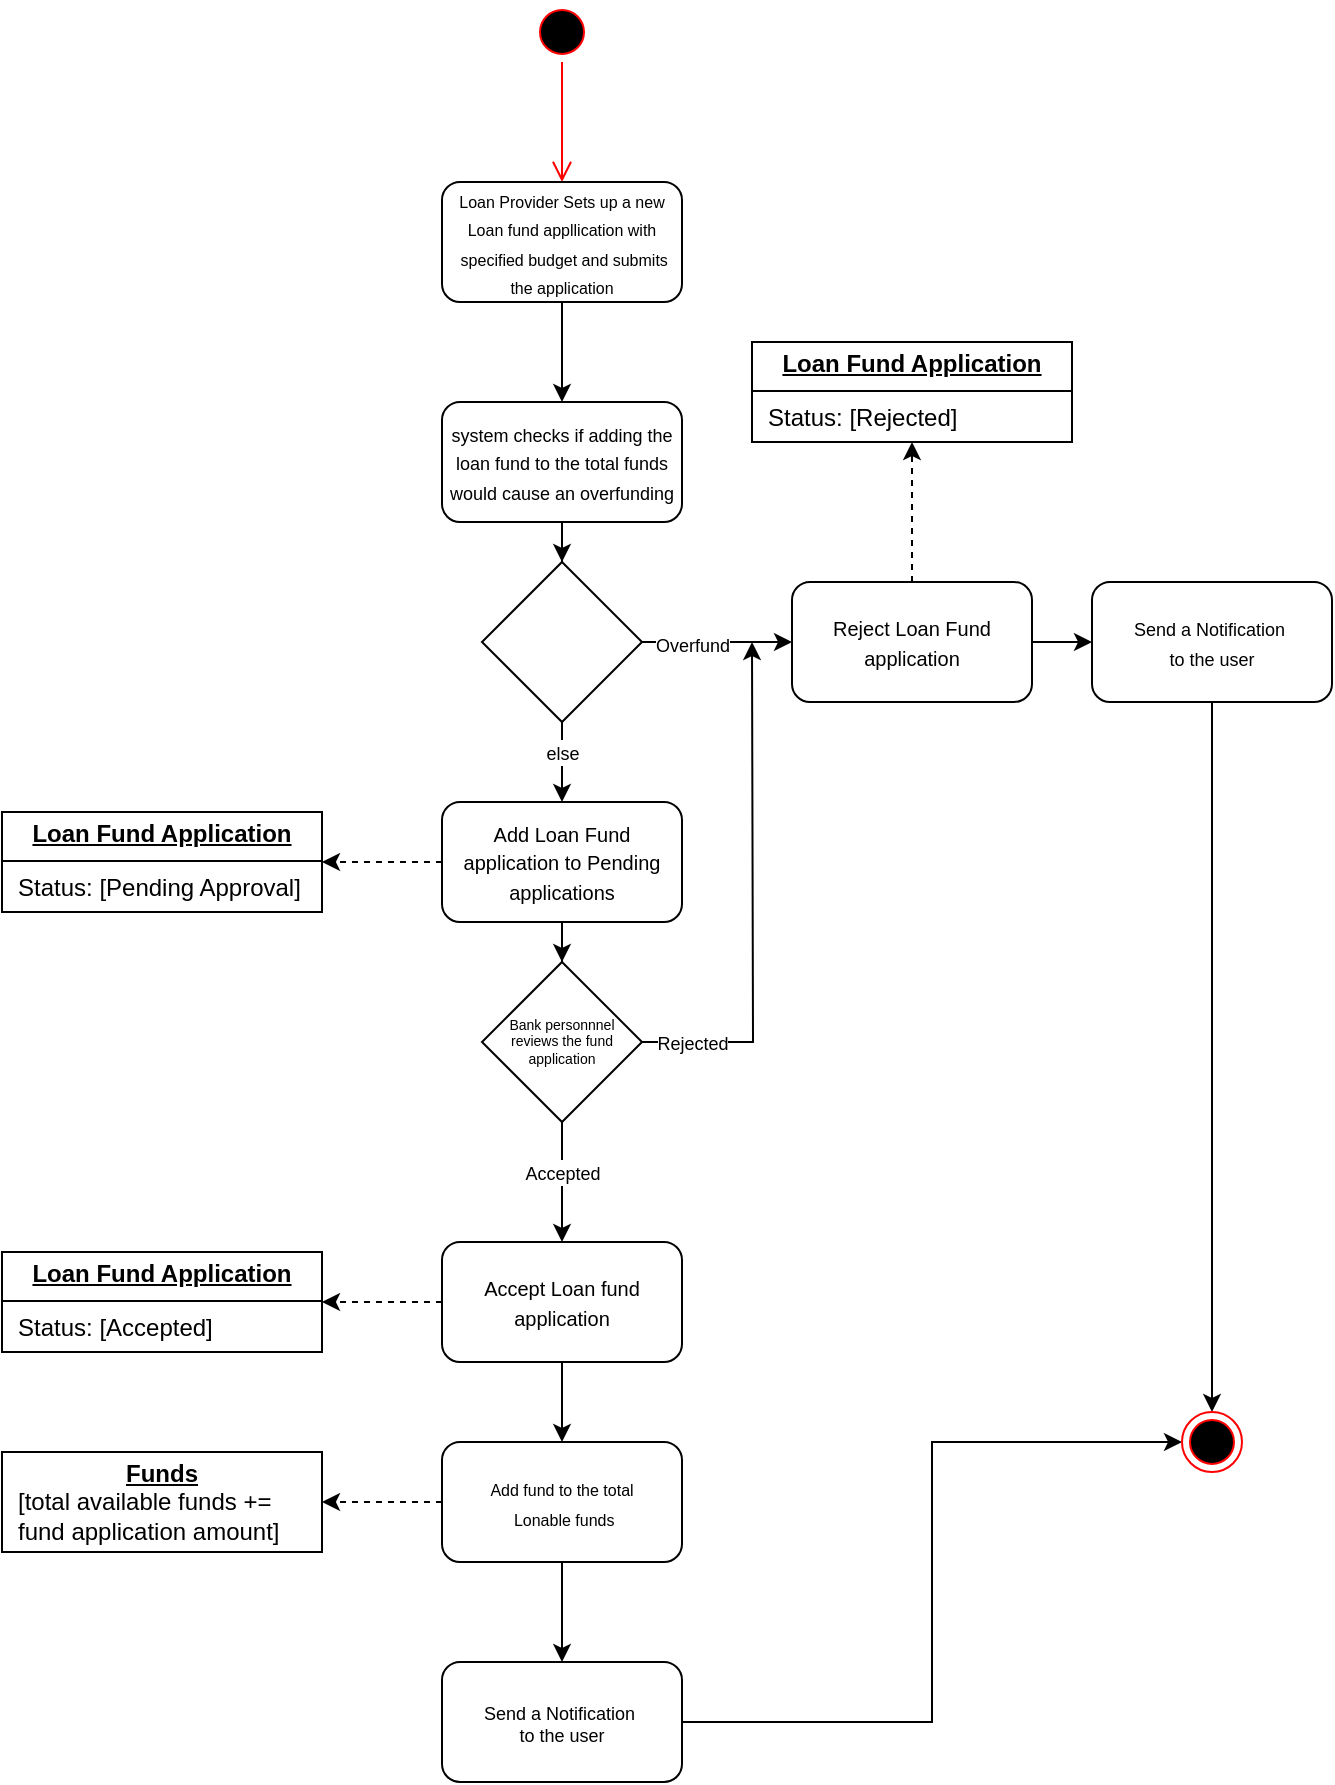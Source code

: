 <mxfile version="24.7.17" pages="2">
  <diagram name="new loan fund" id="ZW0l2_sedRXLOoNL3_jT">
    <mxGraphModel dx="1185" dy="703" grid="1" gridSize="10" guides="1" tooltips="1" connect="1" arrows="1" fold="1" page="1" pageScale="1" pageWidth="850" pageHeight="1100" math="0" shadow="0">
      <root>
        <mxCell id="0" />
        <mxCell id="1" parent="0" />
        <mxCell id="G8XLZMd1cO9eub7UNu7E-1" value="" style="ellipse;html=1;shape=startState;fillColor=#000000;strokeColor=#ff0000;" vertex="1" parent="1">
          <mxGeometry x="275" y="110" width="30" height="30" as="geometry" />
        </mxCell>
        <mxCell id="G8XLZMd1cO9eub7UNu7E-2" value="" style="edgeStyle=orthogonalEdgeStyle;html=1;verticalAlign=bottom;endArrow=open;endSize=8;strokeColor=#ff0000;rounded=0;" edge="1" source="G8XLZMd1cO9eub7UNu7E-1" parent="1">
          <mxGeometry relative="1" as="geometry">
            <mxPoint x="290" y="200" as="targetPoint" />
          </mxGeometry>
        </mxCell>
        <mxCell id="G8XLZMd1cO9eub7UNu7E-5" style="edgeStyle=orthogonalEdgeStyle;rounded=0;orthogonalLoop=1;jettySize=auto;html=1;" edge="1" parent="1" source="G8XLZMd1cO9eub7UNu7E-3">
          <mxGeometry relative="1" as="geometry">
            <mxPoint x="290" y="310" as="targetPoint" />
          </mxGeometry>
        </mxCell>
        <mxCell id="G8XLZMd1cO9eub7UNu7E-3" value="&lt;font style=&quot;font-size: 8px;&quot;&gt;Loan Provider Sets up a new Loan fund appllication with&lt;/font&gt;&lt;div&gt;&lt;font style=&quot;font-size: 8px;&quot;&gt;&amp;nbsp;specified budget and submits the application&lt;/font&gt;&lt;/div&gt;" style="rounded=1;whiteSpace=wrap;html=1;" vertex="1" parent="1">
          <mxGeometry x="230" y="200" width="120" height="60" as="geometry" />
        </mxCell>
        <mxCell id="G8XLZMd1cO9eub7UNu7E-25" style="edgeStyle=orthogonalEdgeStyle;rounded=0;orthogonalLoop=1;jettySize=auto;html=1;exitX=1;exitY=0.5;exitDx=0;exitDy=0;" edge="1" parent="1" source="G8XLZMd1cO9eub7UNu7E-6">
          <mxGeometry relative="1" as="geometry">
            <mxPoint x="385" y="430" as="targetPoint" />
          </mxGeometry>
        </mxCell>
        <mxCell id="G8XLZMd1cO9eub7UNu7E-28" value="&lt;font style=&quot;font-size: 9px;&quot;&gt;Rejected&lt;/font&gt;" style="edgeLabel;html=1;align=center;verticalAlign=middle;resizable=0;points=[];" vertex="1" connectable="0" parent="G8XLZMd1cO9eub7UNu7E-25">
          <mxGeometry x="-0.729" y="-1" relative="1" as="geometry">
            <mxPoint x="-10" y="-1" as="offset" />
          </mxGeometry>
        </mxCell>
        <mxCell id="G8XLZMd1cO9eub7UNu7E-26" style="edgeStyle=orthogonalEdgeStyle;rounded=0;orthogonalLoop=1;jettySize=auto;html=1;exitX=0.5;exitY=1;exitDx=0;exitDy=0;" edge="1" parent="1" source="G8XLZMd1cO9eub7UNu7E-6" target="G8XLZMd1cO9eub7UNu7E-14">
          <mxGeometry relative="1" as="geometry" />
        </mxCell>
        <mxCell id="G8XLZMd1cO9eub7UNu7E-29" value="&lt;font style=&quot;font-size: 9px;&quot;&gt;Accepted&lt;/font&gt;" style="edgeLabel;html=1;align=center;verticalAlign=middle;resizable=0;points=[];" vertex="1" connectable="0" parent="G8XLZMd1cO9eub7UNu7E-26">
          <mxGeometry x="0.489" relative="1" as="geometry">
            <mxPoint y="-20" as="offset" />
          </mxGeometry>
        </mxCell>
        <mxCell id="G8XLZMd1cO9eub7UNu7E-6" value="&lt;font style=&quot;font-size: 7px;&quot;&gt;Bank personnnel&lt;/font&gt;&lt;div style=&quot;font-size: 7px;&quot;&gt;&lt;font style=&quot;font-size: 7px;&quot;&gt;&amp;nbsp;reviews the fund&amp;nbsp;&lt;/font&gt;&lt;/div&gt;&lt;div style=&quot;font-size: 7px;&quot;&gt;&lt;font style=&quot;font-size: 7px;&quot;&gt;application&lt;/font&gt;&lt;/div&gt;" style="rhombus;whiteSpace=wrap;html=1;fontSize=5;" vertex="1" parent="1">
          <mxGeometry x="250" y="590" width="80" height="80" as="geometry" />
        </mxCell>
        <mxCell id="G8XLZMd1cO9eub7UNu7E-18" style="edgeStyle=orthogonalEdgeStyle;rounded=0;orthogonalLoop=1;jettySize=auto;html=1;exitX=1;exitY=0.5;exitDx=0;exitDy=0;" edge="1" parent="1" source="G8XLZMd1cO9eub7UNu7E-7" target="G8XLZMd1cO9eub7UNu7E-12">
          <mxGeometry relative="1" as="geometry" />
        </mxCell>
        <mxCell id="G8XLZMd1cO9eub7UNu7E-22" value="&lt;font style=&quot;font-size: 9px;&quot;&gt;Overfund&lt;/font&gt;" style="edgeLabel;html=1;align=center;verticalAlign=middle;resizable=0;points=[];" vertex="1" connectable="0" parent="G8XLZMd1cO9eub7UNu7E-18">
          <mxGeometry x="-0.333" y="-1" relative="1" as="geometry">
            <mxPoint as="offset" />
          </mxGeometry>
        </mxCell>
        <mxCell id="G8XLZMd1cO9eub7UNu7E-23" style="edgeStyle=orthogonalEdgeStyle;rounded=0;orthogonalLoop=1;jettySize=auto;html=1;exitX=0.5;exitY=1;exitDx=0;exitDy=0;entryX=0.5;entryY=0;entryDx=0;entryDy=0;" edge="1" parent="1" source="G8XLZMd1cO9eub7UNu7E-7" target="G8XLZMd1cO9eub7UNu7E-15">
          <mxGeometry relative="1" as="geometry" />
        </mxCell>
        <mxCell id="G8XLZMd1cO9eub7UNu7E-30" value="&lt;font style=&quot;font-size: 9px;&quot;&gt;else&lt;/font&gt;" style="edgeLabel;html=1;align=center;verticalAlign=middle;resizable=0;points=[];" vertex="1" connectable="0" parent="G8XLZMd1cO9eub7UNu7E-23">
          <mxGeometry x="-0.267" relative="1" as="geometry">
            <mxPoint as="offset" />
          </mxGeometry>
        </mxCell>
        <mxCell id="G8XLZMd1cO9eub7UNu7E-7" value="" style="rhombus;whiteSpace=wrap;html=1;" vertex="1" parent="1">
          <mxGeometry x="250" y="390" width="80" height="80" as="geometry" />
        </mxCell>
        <mxCell id="G8XLZMd1cO9eub7UNu7E-17" style="edgeStyle=orthogonalEdgeStyle;rounded=0;orthogonalLoop=1;jettySize=auto;html=1;exitX=0.5;exitY=1;exitDx=0;exitDy=0;" edge="1" parent="1" source="G8XLZMd1cO9eub7UNu7E-9" target="G8XLZMd1cO9eub7UNu7E-7">
          <mxGeometry relative="1" as="geometry" />
        </mxCell>
        <mxCell id="G8XLZMd1cO9eub7UNu7E-9" value="&lt;font style=&quot;font-size: 9px;&quot;&gt;system checks if adding the loan fund to the total funds would cause an overfunding&lt;/font&gt;" style="rounded=1;whiteSpace=wrap;html=1;" vertex="1" parent="1">
          <mxGeometry x="230" y="310" width="120" height="60" as="geometry" />
        </mxCell>
        <mxCell id="G8XLZMd1cO9eub7UNu7E-33" style="edgeStyle=orthogonalEdgeStyle;rounded=0;orthogonalLoop=1;jettySize=auto;html=1;entryX=0.5;entryY=0;entryDx=0;entryDy=0;" edge="1" parent="1" source="G8XLZMd1cO9eub7UNu7E-11" target="G8XLZMd1cO9eub7UNu7E-31">
          <mxGeometry relative="1" as="geometry" />
        </mxCell>
        <mxCell id="G8XLZMd1cO9eub7UNu7E-11" value="&lt;font style=&quot;font-size: 9px;&quot;&gt;Send a Notification&amp;nbsp;&lt;/font&gt;&lt;div&gt;&lt;font style=&quot;font-size: 9px;&quot;&gt;to the user&lt;/font&gt;&lt;/div&gt;" style="rounded=1;whiteSpace=wrap;html=1;" vertex="1" parent="1">
          <mxGeometry x="555" y="400" width="120" height="60" as="geometry" />
        </mxCell>
        <mxCell id="G8XLZMd1cO9eub7UNu7E-19" style="edgeStyle=orthogonalEdgeStyle;rounded=0;orthogonalLoop=1;jettySize=auto;html=1;exitX=1;exitY=0.5;exitDx=0;exitDy=0;" edge="1" parent="1" source="G8XLZMd1cO9eub7UNu7E-12" target="G8XLZMd1cO9eub7UNu7E-11">
          <mxGeometry relative="1" as="geometry" />
        </mxCell>
        <mxCell id="x7sW0qc9jUwf01CyG0Ri-3" style="edgeStyle=orthogonalEdgeStyle;rounded=0;orthogonalLoop=1;jettySize=auto;html=1;entryX=0.5;entryY=1;entryDx=0;entryDy=0;dashed=1;" edge="1" parent="1" source="G8XLZMd1cO9eub7UNu7E-12" target="x7sW0qc9jUwf01CyG0Ri-2">
          <mxGeometry relative="1" as="geometry" />
        </mxCell>
        <mxCell id="G8XLZMd1cO9eub7UNu7E-12" value="&lt;font size=&quot;1&quot;&gt;Reject Loan Fund application&lt;/font&gt;" style="rounded=1;whiteSpace=wrap;html=1;" vertex="1" parent="1">
          <mxGeometry x="405" y="400" width="120" height="60" as="geometry" />
        </mxCell>
        <mxCell id="vPiHQ5kCz_6wOHT5Pcga-2" style="edgeStyle=orthogonalEdgeStyle;rounded=0;orthogonalLoop=1;jettySize=auto;html=1;exitX=0.5;exitY=1;exitDx=0;exitDy=0;entryX=0.5;entryY=0;entryDx=0;entryDy=0;" edge="1" parent="1" source="G8XLZMd1cO9eub7UNu7E-14" target="vPiHQ5kCz_6wOHT5Pcga-1">
          <mxGeometry relative="1" as="geometry" />
        </mxCell>
        <mxCell id="x7sW0qc9jUwf01CyG0Ri-7" style="edgeStyle=orthogonalEdgeStyle;rounded=0;orthogonalLoop=1;jettySize=auto;html=1;dashed=1;" edge="1" parent="1" source="G8XLZMd1cO9eub7UNu7E-14" target="x7sW0qc9jUwf01CyG0Ri-5">
          <mxGeometry relative="1" as="geometry" />
        </mxCell>
        <mxCell id="G8XLZMd1cO9eub7UNu7E-14" value="&lt;font size=&quot;1&quot;&gt;Accept Loan fund application&lt;/font&gt;" style="rounded=1;whiteSpace=wrap;html=1;" vertex="1" parent="1">
          <mxGeometry x="230" y="730" width="120" height="60" as="geometry" />
        </mxCell>
        <mxCell id="G8XLZMd1cO9eub7UNu7E-24" style="edgeStyle=orthogonalEdgeStyle;rounded=0;orthogonalLoop=1;jettySize=auto;html=1;exitX=0.5;exitY=1;exitDx=0;exitDy=0;" edge="1" parent="1" source="G8XLZMd1cO9eub7UNu7E-15" target="G8XLZMd1cO9eub7UNu7E-6">
          <mxGeometry relative="1" as="geometry" />
        </mxCell>
        <mxCell id="x7sW0qc9jUwf01CyG0Ri-6" style="edgeStyle=orthogonalEdgeStyle;rounded=0;orthogonalLoop=1;jettySize=auto;html=1;dashed=1;" edge="1" parent="1" source="G8XLZMd1cO9eub7UNu7E-15" target="x7sW0qc9jUwf01CyG0Ri-4">
          <mxGeometry relative="1" as="geometry" />
        </mxCell>
        <mxCell id="G8XLZMd1cO9eub7UNu7E-15" value="&lt;font size=&quot;1&quot;&gt;Add Loan Fund application to Pending applications&lt;/font&gt;" style="rounded=1;whiteSpace=wrap;html=1;" vertex="1" parent="1">
          <mxGeometry x="230" y="510" width="120" height="60" as="geometry" />
        </mxCell>
        <mxCell id="G8XLZMd1cO9eub7UNu7E-32" style="edgeStyle=orthogonalEdgeStyle;rounded=0;orthogonalLoop=1;jettySize=auto;html=1;exitX=1;exitY=0.5;exitDx=0;exitDy=0;entryX=0;entryY=0.5;entryDx=0;entryDy=0;" edge="1" parent="1" source="G8XLZMd1cO9eub7UNu7E-16" target="G8XLZMd1cO9eub7UNu7E-31">
          <mxGeometry relative="1" as="geometry" />
        </mxCell>
        <mxCell id="G8XLZMd1cO9eub7UNu7E-16" value="&lt;font style=&quot;font-size: 9px;&quot;&gt;Send a Notification&amp;nbsp;&lt;/font&gt;&lt;div style=&quot;font-size: 9px;&quot;&gt;&lt;font style=&quot;font-size: 9px;&quot;&gt;to the user&lt;/font&gt;&lt;/div&gt;" style="rounded=1;whiteSpace=wrap;html=1;" vertex="1" parent="1">
          <mxGeometry x="230" y="940" width="120" height="60" as="geometry" />
        </mxCell>
        <mxCell id="G8XLZMd1cO9eub7UNu7E-31" value="" style="ellipse;html=1;shape=endState;fillColor=#000000;strokeColor=#ff0000;" vertex="1" parent="1">
          <mxGeometry x="600" y="815" width="30" height="30" as="geometry" />
        </mxCell>
        <mxCell id="vPiHQ5kCz_6wOHT5Pcga-3" style="edgeStyle=orthogonalEdgeStyle;rounded=0;orthogonalLoop=1;jettySize=auto;html=1;exitX=0.5;exitY=1;exitDx=0;exitDy=0;entryX=0.5;entryY=0;entryDx=0;entryDy=0;" edge="1" parent="1" source="vPiHQ5kCz_6wOHT5Pcga-1" target="G8XLZMd1cO9eub7UNu7E-16">
          <mxGeometry relative="1" as="geometry" />
        </mxCell>
        <mxCell id="x7sW0qc9jUwf01CyG0Ri-10" style="edgeStyle=orthogonalEdgeStyle;rounded=0;orthogonalLoop=1;jettySize=auto;html=1;dashed=1;" edge="1" parent="1" source="vPiHQ5kCz_6wOHT5Pcga-1" target="x7sW0qc9jUwf01CyG0Ri-9">
          <mxGeometry relative="1" as="geometry" />
        </mxCell>
        <mxCell id="vPiHQ5kCz_6wOHT5Pcga-1" value="&lt;span style=&quot;font-size: 8px;&quot;&gt;Add fund to the total&lt;/span&gt;&lt;div&gt;&lt;span style=&quot;font-size: 8px;&quot;&gt;&amp;nbsp;Lonable funds&lt;/span&gt;&lt;/div&gt;" style="rounded=1;whiteSpace=wrap;html=1;" vertex="1" parent="1">
          <mxGeometry x="230" y="830" width="120" height="60" as="geometry" />
        </mxCell>
        <mxCell id="x7sW0qc9jUwf01CyG0Ri-2" value="&lt;p style=&quot;margin:0px;margin-top:4px;text-align:center;text-decoration:underline;&quot;&gt;&lt;b&gt;Loan Fund Application&lt;/b&gt;&lt;/p&gt;&lt;hr size=&quot;1&quot; style=&quot;border-style:solid;&quot;&gt;&lt;p style=&quot;margin:0px;margin-left:8px;&quot;&gt;Status: [Rejected]&lt;/p&gt;" style="verticalAlign=top;align=left;overflow=fill;html=1;whiteSpace=wrap;" vertex="1" parent="1">
          <mxGeometry x="385" y="280" width="160" height="50" as="geometry" />
        </mxCell>
        <mxCell id="x7sW0qc9jUwf01CyG0Ri-4" value="&lt;p style=&quot;margin:0px;margin-top:4px;text-align:center;text-decoration:underline;&quot;&gt;&lt;b&gt;Loan Fund Application&lt;/b&gt;&lt;/p&gt;&lt;hr size=&quot;1&quot; style=&quot;border-style:solid;&quot;&gt;&lt;p style=&quot;margin:0px;margin-left:8px;&quot;&gt;Status: [Pending Approval]&lt;/p&gt;" style="verticalAlign=top;align=left;overflow=fill;html=1;whiteSpace=wrap;" vertex="1" parent="1">
          <mxGeometry x="10" y="515" width="160" height="50" as="geometry" />
        </mxCell>
        <mxCell id="x7sW0qc9jUwf01CyG0Ri-5" value="&lt;p style=&quot;margin:0px;margin-top:4px;text-align:center;text-decoration:underline;&quot;&gt;&lt;b&gt;Loan Fund Application&lt;/b&gt;&lt;/p&gt;&lt;hr size=&quot;1&quot; style=&quot;border-style:solid;&quot;&gt;&lt;p style=&quot;margin:0px;margin-left:8px;&quot;&gt;Status: [Accepted]&lt;/p&gt;" style="verticalAlign=top;align=left;overflow=fill;html=1;whiteSpace=wrap;" vertex="1" parent="1">
          <mxGeometry x="10" y="735" width="160" height="50" as="geometry" />
        </mxCell>
        <mxCell id="x7sW0qc9jUwf01CyG0Ri-9" value="&lt;p style=&quot;margin:0px;margin-top:4px;text-align:center;text-decoration:underline;&quot;&gt;&lt;b&gt;Funds&lt;/b&gt;&lt;/p&gt;&lt;p style=&quot;margin:0px;margin-left:8px;&quot;&gt;[total available funds +=&amp;nbsp; fund application amount]&lt;/p&gt;" style="verticalAlign=top;align=left;overflow=fill;html=1;whiteSpace=wrap;" vertex="1" parent="1">
          <mxGeometry x="10" y="835" width="160" height="50" as="geometry" />
        </mxCell>
      </root>
    </mxGraphModel>
  </diagram>
  <diagram id="w6VvAqcYIMgeTv-OEZJb" name="new loan app">
    <mxGraphModel dx="2578" dy="1025" grid="1" gridSize="10" guides="1" tooltips="1" connect="1" arrows="1" fold="1" page="1" pageScale="1" pageWidth="850" pageHeight="1100" math="0" shadow="0">
      <root>
        <mxCell id="0" />
        <mxCell id="1" parent="0" />
        <mxCell id="ej0V21V5yOqKHhQrGJO5-7" style="edgeStyle=orthogonalEdgeStyle;rounded=0;orthogonalLoop=1;jettySize=auto;html=1;exitX=0.5;exitY=1;exitDx=0;exitDy=0;" edge="1" parent="1" source="ZJOVphUPsDqLBVhOfmVv-1" target="w9hwftjEbvBPzgfN-s-u-8">
          <mxGeometry relative="1" as="geometry" />
        </mxCell>
        <mxCell id="ZJOVphUPsDqLBVhOfmVv-1" value="" style="ellipse;html=1;shape=startState;fillColor=#000000;strokeColor=#ff0000;" vertex="1" parent="1">
          <mxGeometry x="73.75" y="15" width="30" height="30" as="geometry" />
        </mxCell>
        <mxCell id="w9hwftjEbvBPzgfN-s-u-1" value="" style="ellipse;html=1;shape=endState;fillColor=#000000;strokeColor=#ff0000;" vertex="1" parent="1">
          <mxGeometry x="745" y="680" width="30" height="30" as="geometry" />
        </mxCell>
        <mxCell id="ej0V21V5yOqKHhQrGJO5-12" style="edgeStyle=orthogonalEdgeStyle;rounded=0;orthogonalLoop=1;jettySize=auto;html=1;exitX=0.5;exitY=1;exitDx=0;exitDy=0;" edge="1" parent="1" source="vZ3Rq7i1ntSlePx-yo6j-9" target="Sv5tdK_hQt-mT9dw83rl-4">
          <mxGeometry relative="1" as="geometry">
            <mxPoint x="86.25" y="760.0" as="sourcePoint" />
          </mxGeometry>
        </mxCell>
        <mxCell id="vZ3Rq7i1ntSlePx-yo6j-30" value="[True]" style="edgeLabel;html=1;align=center;verticalAlign=middle;resizable=0;points=[];" vertex="1" connectable="0" parent="ej0V21V5yOqKHhQrGJO5-12">
          <mxGeometry x="-0.388" y="1" relative="1" as="geometry">
            <mxPoint as="offset" />
          </mxGeometry>
        </mxCell>
        <mxCell id="ej0V21V5yOqKHhQrGJO5-10" style="edgeStyle=orthogonalEdgeStyle;rounded=0;orthogonalLoop=1;jettySize=auto;html=1;exitX=1;exitY=0.5;exitDx=0;exitDy=0;" edge="1" parent="1" source="w9hwftjEbvBPzgfN-s-u-6" target="Sv5tdK_hQt-mT9dw83rl-1">
          <mxGeometry relative="1" as="geometry" />
        </mxCell>
        <mxCell id="fKn_P1aLZAJEOzDdVwut-5" style="edgeStyle=orthogonalEdgeStyle;rounded=0;orthogonalLoop=1;jettySize=auto;html=1;entryX=0.5;entryY=1;entryDx=0;entryDy=0;dashed=1;" edge="1" parent="1" source="w9hwftjEbvBPzgfN-s-u-6" target="fKn_P1aLZAJEOzDdVwut-4">
          <mxGeometry relative="1" as="geometry" />
        </mxCell>
        <mxCell id="w9hwftjEbvBPzgfN-s-u-6" value="&lt;font style=&quot;font-size: 9px;&quot;&gt;Mark the loan application&lt;/font&gt;&lt;div&gt;&lt;font style=&quot;font-size: 9px;&quot;&gt;&amp;nbsp;as rejected&lt;/font&gt;&lt;/div&gt;" style="rounded=1;whiteSpace=wrap;html=1;" vertex="1" parent="1">
          <mxGeometry x="220" y="665" width="120" height="60" as="geometry" />
        </mxCell>
        <mxCell id="vZ3Rq7i1ntSlePx-yo6j-14" style="edgeStyle=orthogonalEdgeStyle;rounded=0;orthogonalLoop=1;jettySize=auto;html=1;exitX=0.5;exitY=1;exitDx=0;exitDy=0;" edge="1" parent="1" source="w9hwftjEbvBPzgfN-s-u-7" target="vZ3Rq7i1ntSlePx-yo6j-2">
          <mxGeometry relative="1" as="geometry" />
        </mxCell>
        <mxCell id="w9hwftjEbvBPzgfN-s-u-7" value="&lt;span style=&quot;font-size: 8px;&quot;&gt;Select any loan amount that lies in range of the package amount&lt;/span&gt;" style="rounded=1;whiteSpace=wrap;html=1;" vertex="1" parent="1">
          <mxGeometry x="28.75" y="195" width="120" height="60" as="geometry" />
        </mxCell>
        <mxCell id="w9hwftjEbvBPzgfN-s-u-8" value="&lt;span style=&quot;font-size: 8px;&quot;&gt;Loan Customer chooses a loan package that the bank provides&lt;br&gt;&lt;/span&gt;" style="rounded=1;whiteSpace=wrap;html=1;" vertex="1" parent="1">
          <mxGeometry x="28.75" y="75" width="120" height="60" as="geometry" />
        </mxCell>
        <mxCell id="JNPGBXP88xv3-aJnfpu--7" style="edgeStyle=orthogonalEdgeStyle;rounded=0;orthogonalLoop=1;jettySize=auto;html=1;exitX=1;exitY=0.5;exitDx=0;exitDy=0;entryX=0;entryY=0.5;entryDx=0;entryDy=0;" edge="1" parent="1" source="Sv5tdK_hQt-mT9dw83rl-1" target="w9hwftjEbvBPzgfN-s-u-1">
          <mxGeometry relative="1" as="geometry" />
        </mxCell>
        <mxCell id="Sv5tdK_hQt-mT9dw83rl-1" value="&lt;span style=&quot;font-size: 8px;&quot;&gt;Send a Notification to the user that the loan application is rejected&lt;/span&gt;" style="rounded=1;whiteSpace=wrap;html=1;" vertex="1" parent="1">
          <mxGeometry x="387.5" y="665" width="120" height="60" as="geometry" />
        </mxCell>
        <mxCell id="vZ3Rq7i1ntSlePx-yo6j-23" style="edgeStyle=orthogonalEdgeStyle;rounded=0;orthogonalLoop=1;jettySize=auto;html=1;exitX=1;exitY=0.5;exitDx=0;exitDy=0;" edge="1" parent="1" source="Sv5tdK_hQt-mT9dw83rl-3" target="ej0V21V5yOqKHhQrGJO5-1">
          <mxGeometry relative="1" as="geometry" />
        </mxCell>
        <mxCell id="Sv5tdK_hQt-mT9dw83rl-3" value="&lt;span style=&quot;font-size: 8px;&quot;&gt;Send a Notification to the user that the loan application is under review&amp;nbsp;&lt;/span&gt;" style="rounded=1;whiteSpace=wrap;html=1;" vertex="1" parent="1">
          <mxGeometry x="26.25" y="910" width="120" height="60" as="geometry" />
        </mxCell>
        <mxCell id="ej0V21V5yOqKHhQrGJO5-13" style="edgeStyle=orthogonalEdgeStyle;rounded=0;orthogonalLoop=1;jettySize=auto;html=1;exitX=0.5;exitY=1;exitDx=0;exitDy=0;entryX=0.5;entryY=0;entryDx=0;entryDy=0;" edge="1" parent="1" source="Sv5tdK_hQt-mT9dw83rl-4" target="Sv5tdK_hQt-mT9dw83rl-3">
          <mxGeometry relative="1" as="geometry" />
        </mxCell>
        <mxCell id="fKn_P1aLZAJEOzDdVwut-1" style="edgeStyle=orthogonalEdgeStyle;rounded=0;orthogonalLoop=1;jettySize=auto;html=1;exitX=0;exitY=0.5;exitDx=0;exitDy=0;dashed=1;" edge="1" parent="1" source="Sv5tdK_hQt-mT9dw83rl-4" target="rCoHs-LFjQhIpmN75AR3-1">
          <mxGeometry relative="1" as="geometry" />
        </mxCell>
        <mxCell id="Sv5tdK_hQt-mT9dw83rl-4" value="&lt;span style=&quot;font-size: 8px;&quot;&gt;Mark the loan application as&amp;nbsp; Under review&lt;/span&gt;" style="rounded=1;whiteSpace=wrap;html=1;" vertex="1" parent="1">
          <mxGeometry x="26.25" y="820" width="120" height="60" as="geometry" />
        </mxCell>
        <mxCell id="vZ3Rq7i1ntSlePx-yo6j-24" style="edgeStyle=orthogonalEdgeStyle;rounded=0;orthogonalLoop=1;jettySize=auto;html=1;" edge="1" parent="1" source="ej0V21V5yOqKHhQrGJO5-1">
          <mxGeometry relative="1" as="geometry">
            <mxPoint x="200" y="700" as="targetPoint" />
            <Array as="points">
              <mxPoint x="242" y="890" />
              <mxPoint x="242" y="796" />
              <mxPoint x="200" y="796" />
            </Array>
          </mxGeometry>
        </mxCell>
        <mxCell id="vZ3Rq7i1ntSlePx-yo6j-25" value="[Rejected]" style="edgeLabel;html=1;align=center;verticalAlign=middle;resizable=0;points=[];" vertex="1" connectable="0" parent="vZ3Rq7i1ntSlePx-yo6j-24">
          <mxGeometry x="-0.649" y="2" relative="1" as="geometry">
            <mxPoint as="offset" />
          </mxGeometry>
        </mxCell>
        <mxCell id="JNPGBXP88xv3-aJnfpu--3" style="edgeStyle=orthogonalEdgeStyle;rounded=0;orthogonalLoop=1;jettySize=auto;html=1;exitX=0.5;exitY=1;exitDx=0;exitDy=0;entryX=0;entryY=0.5;entryDx=0;entryDy=0;" edge="1" parent="1" source="ej0V21V5yOqKHhQrGJO5-1" target="JNPGBXP88xv3-aJnfpu--2">
          <mxGeometry relative="1" as="geometry" />
        </mxCell>
        <mxCell id="JNPGBXP88xv3-aJnfpu--4" value="[Approved]" style="edgeLabel;html=1;align=center;verticalAlign=middle;resizable=0;points=[];" vertex="1" connectable="0" parent="JNPGBXP88xv3-aJnfpu--3">
          <mxGeometry x="-0.561" y="1" relative="1" as="geometry">
            <mxPoint as="offset" />
          </mxGeometry>
        </mxCell>
        <mxCell id="ej0V21V5yOqKHhQrGJO5-1" value="&lt;font style=&quot;font-size: 7px;&quot;&gt;Bank personnnel&lt;/font&gt;&lt;div style=&quot;font-size: 7px;&quot;&gt;&lt;font style=&quot;font-size: 7px;&quot;&gt;&amp;nbsp;reviews the loan&amp;nbsp;&lt;/font&gt;&lt;/div&gt;&lt;div style=&quot;font-size: 7px;&quot;&gt;&lt;font style=&quot;font-size: 7px;&quot;&gt;application&lt;/font&gt;&lt;/div&gt;" style="rhombus;whiteSpace=wrap;html=1;fontSize=5;" vertex="1" parent="1">
          <mxGeometry x="202.5" y="900" width="80" height="80" as="geometry" />
        </mxCell>
        <mxCell id="ej0V21V5yOqKHhQrGJO5-8" style="edgeStyle=orthogonalEdgeStyle;rounded=0;orthogonalLoop=1;jettySize=auto;html=1;exitX=0.5;exitY=1;exitDx=0;exitDy=0;entryX=0.503;entryY=0.044;entryDx=0;entryDy=0;entryPerimeter=0;" edge="1" parent="1" source="w9hwftjEbvBPzgfN-s-u-8" target="w9hwftjEbvBPzgfN-s-u-7">
          <mxGeometry relative="1" as="geometry" />
        </mxCell>
        <mxCell id="vZ3Rq7i1ntSlePx-yo6j-15" style="edgeStyle=orthogonalEdgeStyle;rounded=0;orthogonalLoop=1;jettySize=auto;html=1;exitX=0.5;exitY=1;exitDx=0;exitDy=0;" edge="1" parent="1" source="vZ3Rq7i1ntSlePx-yo6j-2" target="vZ3Rq7i1ntSlePx-yo6j-5">
          <mxGeometry relative="1" as="geometry" />
        </mxCell>
        <mxCell id="vZ3Rq7i1ntSlePx-yo6j-2" value="&lt;span style=&quot;font-size: 8px;&quot;&gt;Select the loan Term that lies in range of the package term&lt;/span&gt;" style="rounded=1;whiteSpace=wrap;html=1;" vertex="1" parent="1">
          <mxGeometry x="28.75" y="285" width="120" height="60" as="geometry" />
        </mxCell>
        <mxCell id="vZ3Rq7i1ntSlePx-yo6j-16" style="edgeStyle=orthogonalEdgeStyle;rounded=0;orthogonalLoop=1;jettySize=auto;html=1;exitX=0.5;exitY=1;exitDx=0;exitDy=0;" edge="1" parent="1" source="vZ3Rq7i1ntSlePx-yo6j-5" target="vZ3Rq7i1ntSlePx-yo6j-6">
          <mxGeometry relative="1" as="geometry" />
        </mxCell>
        <mxCell id="vZ3Rq7i1ntSlePx-yo6j-5" value="&lt;span style=&quot;font-size: 8px;&quot;&gt;the system calculates the monthly installements based on the options that the user selected and the interest rate of the package&lt;/span&gt;" style="rounded=1;whiteSpace=wrap;html=1;" vertex="1" parent="1">
          <mxGeometry x="17.5" y="375" width="142.5" height="70" as="geometry" />
        </mxCell>
        <mxCell id="vZ3Rq7i1ntSlePx-yo6j-17" style="edgeStyle=orthogonalEdgeStyle;rounded=0;orthogonalLoop=1;jettySize=auto;html=1;exitX=0.5;exitY=1;exitDx=0;exitDy=0;" edge="1" parent="1" source="vZ3Rq7i1ntSlePx-yo6j-6" target="vZ3Rq7i1ntSlePx-yo6j-8">
          <mxGeometry relative="1" as="geometry" />
        </mxCell>
        <mxCell id="vZ3Rq7i1ntSlePx-yo6j-6" value="&lt;span style=&quot;font-size: 8px;&quot;&gt;The user reviews the loan application and submits the application&lt;/span&gt;" style="rounded=1;whiteSpace=wrap;html=1;" vertex="1" parent="1">
          <mxGeometry x="28.75" y="485" width="120" height="60" as="geometry" />
        </mxCell>
        <mxCell id="vZ3Rq7i1ntSlePx-yo6j-18" style="edgeStyle=orthogonalEdgeStyle;rounded=0;orthogonalLoop=1;jettySize=auto;html=1;exitX=0.5;exitY=1;exitDx=0;exitDy=0;entryX=0.5;entryY=0;entryDx=0;entryDy=0;" edge="1" parent="1" source="vZ3Rq7i1ntSlePx-yo6j-8" target="vZ3Rq7i1ntSlePx-yo6j-9">
          <mxGeometry relative="1" as="geometry" />
        </mxCell>
        <mxCell id="vZ3Rq7i1ntSlePx-yo6j-8" value="&lt;span style=&quot;font-size: 8px;&quot;&gt;the system checks if the loan application &amp;lt;= total availble funds&lt;/span&gt;" style="rounded=1;whiteSpace=wrap;html=1;" vertex="1" parent="1">
          <mxGeometry x="28.75" y="575" width="120" height="60" as="geometry" />
        </mxCell>
        <mxCell id="vZ3Rq7i1ntSlePx-yo6j-21" style="edgeStyle=orthogonalEdgeStyle;rounded=0;orthogonalLoop=1;jettySize=auto;html=1;exitX=1;exitY=0.5;exitDx=0;exitDy=0;" edge="1" parent="1" source="vZ3Rq7i1ntSlePx-yo6j-9" target="w9hwftjEbvBPzgfN-s-u-6">
          <mxGeometry relative="1" as="geometry" />
        </mxCell>
        <mxCell id="vZ3Rq7i1ntSlePx-yo6j-22" value="[False]" style="edgeLabel;html=1;align=center;verticalAlign=middle;resizable=0;points=[];" vertex="1" connectable="0" parent="vZ3Rq7i1ntSlePx-yo6j-21">
          <mxGeometry x="-0.039" y="2" relative="1" as="geometry">
            <mxPoint as="offset" />
          </mxGeometry>
        </mxCell>
        <mxCell id="vZ3Rq7i1ntSlePx-yo6j-9" value="" style="rhombus;whiteSpace=wrap;html=1;" vertex="1" parent="1">
          <mxGeometry x="46.25" y="655" width="80" height="80" as="geometry" />
        </mxCell>
        <mxCell id="JNPGBXP88xv3-aJnfpu--8" style="edgeStyle=orthogonalEdgeStyle;rounded=0;orthogonalLoop=1;jettySize=auto;html=1;exitX=0.5;exitY=0;exitDx=0;exitDy=0;entryX=0.5;entryY=1;entryDx=0;entryDy=0;" edge="1" parent="1" source="vZ3Rq7i1ntSlePx-yo6j-10" target="w9hwftjEbvBPzgfN-s-u-1">
          <mxGeometry relative="1" as="geometry" />
        </mxCell>
        <mxCell id="vZ3Rq7i1ntSlePx-yo6j-10" value="&lt;span style=&quot;font-size: 8px;&quot;&gt;Send a Notification to the user that the loan application is accepted and his loan balance is updated&lt;/span&gt;" style="rounded=1;whiteSpace=wrap;html=1;" vertex="1" parent="1">
          <mxGeometry x="700" y="910" width="120" height="60" as="geometry" />
        </mxCell>
        <mxCell id="vZ3Rq7i1ntSlePx-yo6j-27" style="edgeStyle=orthogonalEdgeStyle;rounded=0;orthogonalLoop=1;jettySize=auto;html=1;exitX=1;exitY=0.5;exitDx=0;exitDy=0;entryX=0;entryY=0.5;entryDx=0;entryDy=0;" edge="1" parent="1" source="vZ3Rq7i1ntSlePx-yo6j-11" target="vZ3Rq7i1ntSlePx-yo6j-12">
          <mxGeometry relative="1" as="geometry" />
        </mxCell>
        <mxCell id="fKn_P1aLZAJEOzDdVwut-2" style="edgeStyle=orthogonalEdgeStyle;rounded=0;orthogonalLoop=1;jettySize=auto;html=1;dashed=1;" edge="1" parent="1" source="vZ3Rq7i1ntSlePx-yo6j-11" target="smbYfCdMxRGEU5gDlGbU-1">
          <mxGeometry relative="1" as="geometry" />
        </mxCell>
        <mxCell id="vZ3Rq7i1ntSlePx-yo6j-11" value="&lt;span style=&quot;font-size: 8px;&quot;&gt;Reduce the loan amount from the total_availble funds&lt;/span&gt;" style="rounded=1;whiteSpace=wrap;html=1;" vertex="1" parent="1">
          <mxGeometry x="365" y="910" width="120" height="60" as="geometry" />
        </mxCell>
        <mxCell id="vZ3Rq7i1ntSlePx-yo6j-28" style="edgeStyle=orthogonalEdgeStyle;rounded=0;orthogonalLoop=1;jettySize=auto;html=1;exitX=1;exitY=0.5;exitDx=0;exitDy=0;" edge="1" parent="1" source="vZ3Rq7i1ntSlePx-yo6j-12" target="vZ3Rq7i1ntSlePx-yo6j-10">
          <mxGeometry relative="1" as="geometry" />
        </mxCell>
        <mxCell id="3huC1V430xyr84HFXZvJ-1" style="edgeStyle=orthogonalEdgeStyle;rounded=0;orthogonalLoop=1;jettySize=auto;html=1;exitX=0.5;exitY=0;exitDx=0;exitDy=0;dashed=1;" edge="1" parent="1" source="vZ3Rq7i1ntSlePx-yo6j-12" target="fKn_P1aLZAJEOzDdVwut-3">
          <mxGeometry relative="1" as="geometry" />
        </mxCell>
        <mxCell id="vZ3Rq7i1ntSlePx-yo6j-12" value="&lt;span style=&quot;font-size: 8px;&quot;&gt;add the loan amount to the user&#39;s account&#39;s Loan Balance&lt;/span&gt;" style="rounded=1;whiteSpace=wrap;html=1;" vertex="1" parent="1">
          <mxGeometry x="530" y="910" width="120" height="60" as="geometry" />
        </mxCell>
        <mxCell id="-gEXMIu5HJddAdT_sFLD-1" value="&lt;p style=&quot;margin:0px;margin-top:4px;text-align:center;text-decoration:underline;&quot;&gt;&lt;b&gt;Loan&amp;nbsp; Application&lt;/b&gt;&lt;/p&gt;&lt;hr size=&quot;1&quot; style=&quot;border-style:solid;&quot;&gt;&lt;p style=&quot;margin:0px;margin-left:8px;&quot;&gt;Status: [Accepted]&lt;/p&gt;" style="verticalAlign=top;align=left;overflow=fill;html=1;whiteSpace=wrap;" vertex="1" parent="1">
          <mxGeometry x="530" y="1025" width="160" height="50" as="geometry" />
        </mxCell>
        <mxCell id="smbYfCdMxRGEU5gDlGbU-1" value="&lt;p style=&quot;margin:0px;margin-top:4px;text-align:center;text-decoration:underline;&quot;&gt;&lt;b&gt;Funds&lt;/b&gt;&lt;/p&gt;&lt;p style=&quot;margin:0px;margin-left:8px;&quot;&gt;[total available funds -=&amp;nbsp; loan application amount]&lt;/p&gt;" style="verticalAlign=top;align=left;overflow=fill;html=1;whiteSpace=wrap;" vertex="1" parent="1">
          <mxGeometry x="345" y="800" width="160" height="50" as="geometry" />
        </mxCell>
        <mxCell id="rCoHs-LFjQhIpmN75AR3-1" value="&lt;p style=&quot;margin:0px;margin-top:4px;text-align:center;text-decoration:underline;&quot;&gt;&lt;b&gt;Loan Application&lt;/b&gt;&lt;/p&gt;&lt;hr size=&quot;1&quot; style=&quot;border-style:solid;&quot;&gt;&lt;p style=&quot;margin:0px;margin-left:8px;&quot;&gt;Status: [Pending Approval]&lt;/p&gt;" style="verticalAlign=top;align=left;overflow=fill;html=1;whiteSpace=wrap;" vertex="1" parent="1">
          <mxGeometry x="-260" y="825" width="160" height="50" as="geometry" />
        </mxCell>
        <mxCell id="fKn_P1aLZAJEOzDdVwut-3" value="&lt;p style=&quot;margin:0px;margin-top:4px;text-align:center;text-decoration:underline;&quot;&gt;&lt;b&gt;Loan User&lt;/b&gt;&lt;/p&gt;&lt;hr size=&quot;1&quot; style=&quot;border-style:solid;&quot;&gt;&lt;p style=&quot;margin:0px;margin-left:8px;&quot;&gt;Loan Balance: [loan app amount]&lt;/p&gt;" style="verticalAlign=top;align=left;overflow=fill;html=1;whiteSpace=wrap;" vertex="1" parent="1">
          <mxGeometry x="540" y="800" width="195" height="50" as="geometry" />
        </mxCell>
        <mxCell id="fKn_P1aLZAJEOzDdVwut-4" value="&lt;p style=&quot;margin:0px;margin-top:4px;text-align:center;text-decoration:underline;&quot;&gt;&lt;b&gt;Loan&amp;nbsp; Application&lt;/b&gt;&lt;/p&gt;&lt;hr size=&quot;1&quot; style=&quot;border-style:solid;&quot;&gt;&lt;p style=&quot;margin:0px;margin-left:8px;&quot;&gt;Status: [Rejected]&lt;/p&gt;" style="verticalAlign=top;align=left;overflow=fill;html=1;whiteSpace=wrap;" vertex="1" parent="1">
          <mxGeometry x="200" y="525" width="160" height="50" as="geometry" />
        </mxCell>
        <mxCell id="JNPGBXP88xv3-aJnfpu--5" style="edgeStyle=orthogonalEdgeStyle;rounded=0;orthogonalLoop=1;jettySize=auto;html=1;exitX=0.5;exitY=0;exitDx=0;exitDy=0;entryX=0;entryY=0.5;entryDx=0;entryDy=0;" edge="1" parent="1" source="JNPGBXP88xv3-aJnfpu--2" target="vZ3Rq7i1ntSlePx-yo6j-11">
          <mxGeometry relative="1" as="geometry" />
        </mxCell>
        <mxCell id="JNPGBXP88xv3-aJnfpu--6" style="edgeStyle=orthogonalEdgeStyle;rounded=0;orthogonalLoop=1;jettySize=auto;html=1;exitX=1;exitY=0.5;exitDx=0;exitDy=0;entryX=0;entryY=0.5;entryDx=0;entryDy=0;dashed=1;" edge="1" parent="1" source="JNPGBXP88xv3-aJnfpu--2" target="-gEXMIu5HJddAdT_sFLD-1">
          <mxGeometry relative="1" as="geometry" />
        </mxCell>
        <mxCell id="JNPGBXP88xv3-aJnfpu--2" value="&lt;font style=&quot;font-size: 9px;&quot;&gt;Mark the loan application&lt;/font&gt;&lt;div&gt;&lt;font style=&quot;font-size: 9px;&quot;&gt;&amp;nbsp;as accepted&lt;/font&gt;&lt;/div&gt;" style="rounded=1;whiteSpace=wrap;html=1;" vertex="1" parent="1">
          <mxGeometry x="267.5" y="1020" width="120" height="60" as="geometry" />
        </mxCell>
      </root>
    </mxGraphModel>
  </diagram>
</mxfile>
